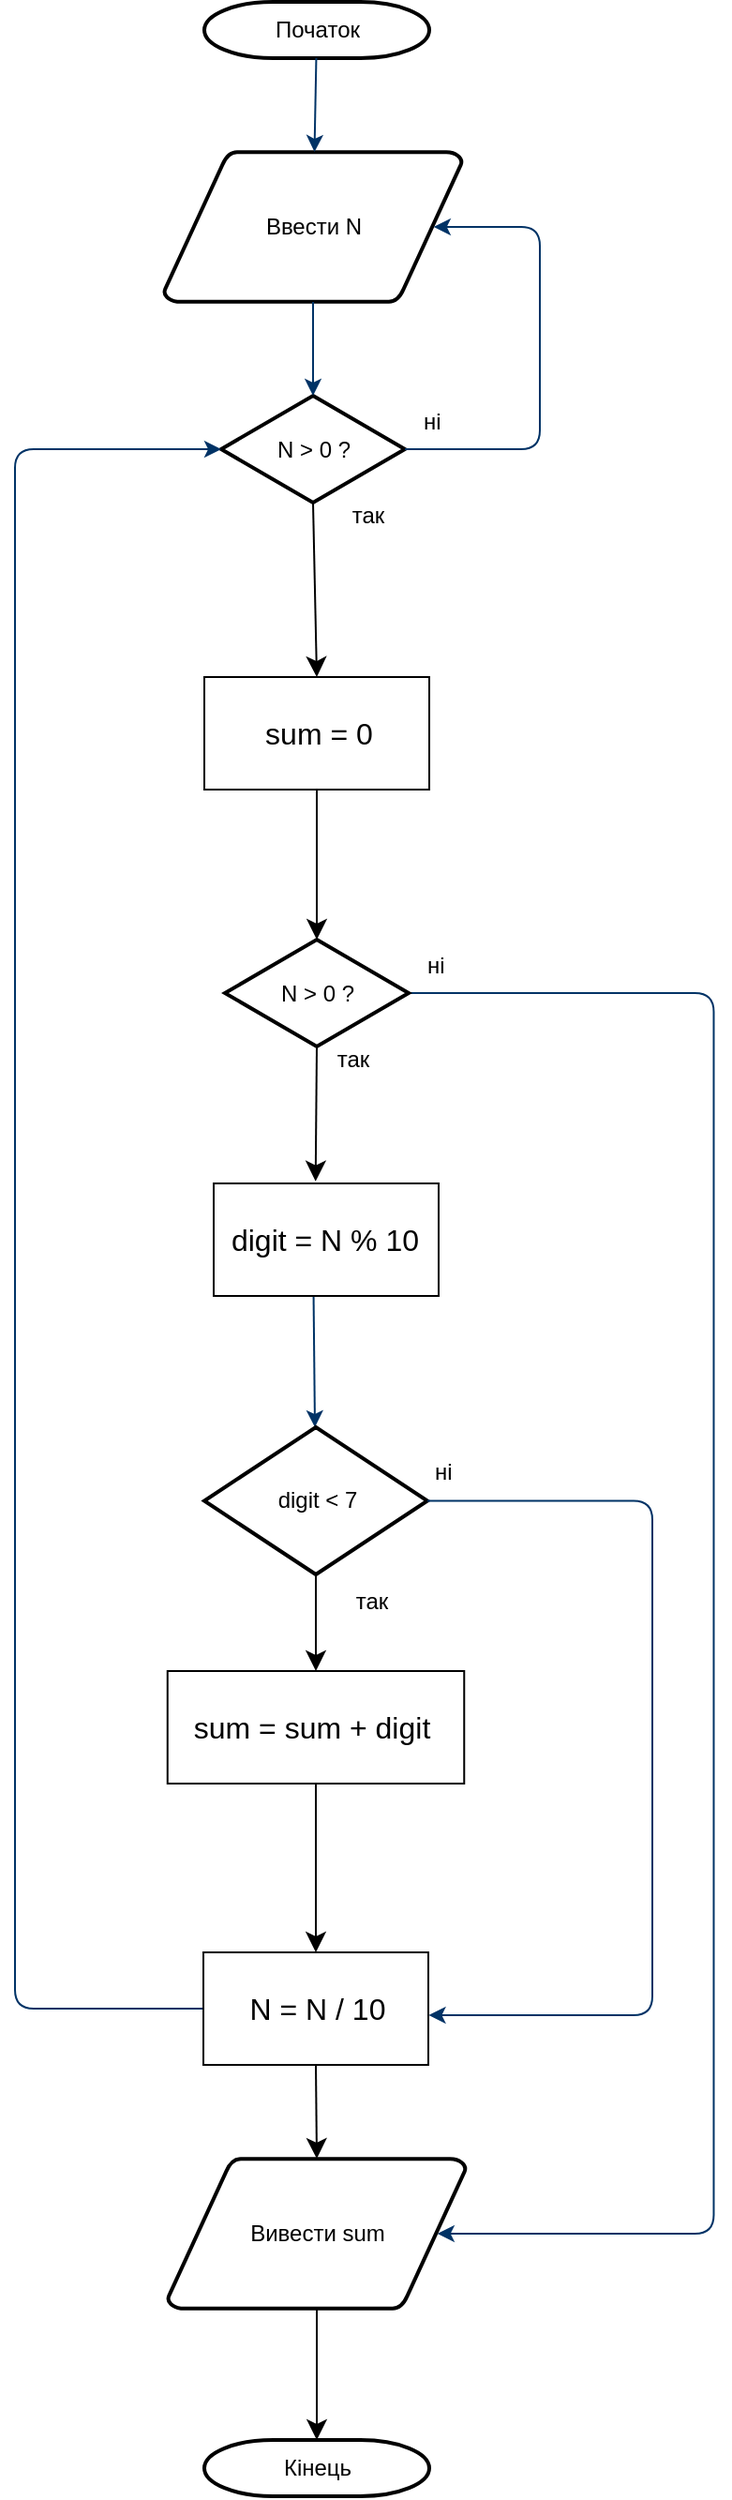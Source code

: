 <mxfile version="24.9.0">
  <diagram id="6a731a19-8d31-9384-78a2-239565b7b9f0" name="Page-1">
    <mxGraphModel dx="127" dy="977" grid="1" gridSize="10" guides="1" tooltips="1" connect="1" arrows="1" fold="1" page="1" pageScale="1" pageWidth="1169" pageHeight="827" background="none" math="0" shadow="0">
      <root>
        <mxCell id="0" />
        <mxCell id="1" parent="0" />
        <mxCell id="2" value="Початок" style="shape=mxgraph.flowchart.terminator;strokeWidth=2;gradientColor=none;gradientDirection=north;fontStyle=0;html=1;" parent="1" vertex="1">
          <mxGeometry x="261" width="120" height="30" as="geometry" />
        </mxCell>
        <mxCell id="3" value="Ввести N" style="shape=mxgraph.flowchart.data;strokeWidth=2;gradientColor=none;gradientDirection=north;fontStyle=0;html=1;" parent="1" vertex="1">
          <mxGeometry x="239.5" y="80" width="159" height="80" as="geometry" />
        </mxCell>
        <mxCell id="rRB2SQGnYlKhNFA50HHl-84" style="edgeStyle=none;curved=1;rounded=0;orthogonalLoop=1;jettySize=auto;html=1;exitX=0.5;exitY=1;exitDx=0;exitDy=0;exitPerimeter=0;entryX=0.5;entryY=0;entryDx=0;entryDy=0;fontSize=12;startSize=8;endSize=8;" edge="1" parent="1" source="6" target="rRB2SQGnYlKhNFA50HHl-56">
          <mxGeometry relative="1" as="geometry" />
        </mxCell>
        <mxCell id="6" value="N &amp;gt; 0 ?" style="shape=mxgraph.flowchart.decision;strokeWidth=2;gradientColor=none;gradientDirection=north;fontStyle=0;html=1;" parent="1" vertex="1">
          <mxGeometry x="270" y="210" width="98" height="57" as="geometry" />
        </mxCell>
        <mxCell id="7" style="fontStyle=1;strokeColor=#003366;strokeWidth=1;html=1;" parent="1" source="2" target="3" edge="1">
          <mxGeometry relative="1" as="geometry" />
        </mxCell>
        <mxCell id="9" style="entryX=0.5;entryY=0;entryPerimeter=0;fontStyle=1;strokeColor=#003366;strokeWidth=1;html=1;exitX=0.5;exitY=1;exitDx=0;exitDy=0;exitPerimeter=0;" parent="1" source="3" target="6" edge="1">
          <mxGeometry relative="1" as="geometry">
            <mxPoint x="320" y="190" as="sourcePoint" />
          </mxGeometry>
        </mxCell>
        <mxCell id="10" value="" style="edgeStyle=elbowEdgeStyle;elbow=horizontal;exitX=1;exitY=0.5;exitPerimeter=0;fontStyle=1;strokeColor=#003366;strokeWidth=1;html=1;entryX=0.905;entryY=0.5;entryDx=0;entryDy=0;entryPerimeter=0;" parent="1" source="6" target="3" edge="1">
          <mxGeometry x="381" y="28.5" width="100" height="100" as="geometry">
            <mxPoint x="750" y="447" as="sourcePoint" />
            <mxPoint x="510" y="340" as="targetPoint" />
            <Array as="points">
              <mxPoint x="440" y="180" />
              <mxPoint x="650" y="690" />
              <mxPoint x="545" y="400" />
            </Array>
          </mxGeometry>
        </mxCell>
        <mxCell id="11" value="ні" style="text;fontStyle=0;html=1;strokeColor=none;gradientColor=none;fillColor=none;strokeWidth=2;" parent="1" vertex="1">
          <mxGeometry x="375.5" y="210" width="40" height="26" as="geometry" />
        </mxCell>
        <mxCell id="14" value="так" style="text;fontStyle=0;html=1;strokeColor=none;gradientColor=none;fillColor=none;strokeWidth=2;align=center;" parent="1" vertex="1">
          <mxGeometry x="328" y="260" width="40" height="26" as="geometry" />
        </mxCell>
        <mxCell id="17" value="" style="edgeStyle=elbowEdgeStyle;elbow=horizontal;fontStyle=1;strokeColor=#003366;strokeWidth=1;html=1;exitX=0.444;exitY=0.995;exitDx=0;exitDy=0;exitPerimeter=0;" parent="1" source="rRB2SQGnYlKhNFA50HHl-63" edge="1">
          <mxGeometry width="100" height="100" as="geometry">
            <mxPoint x="321" y="710" as="sourcePoint" />
            <mxPoint x="320.714" y="760" as="targetPoint" />
          </mxGeometry>
        </mxCell>
        <mxCell id="rRB2SQGnYlKhNFA50HHl-99" style="edgeStyle=none;curved=1;rounded=0;orthogonalLoop=1;jettySize=auto;html=1;exitX=0.5;exitY=1;exitDx=0;exitDy=0;exitPerimeter=0;entryX=0.5;entryY=0;entryDx=0;entryDy=0;fontSize=12;startSize=8;endSize=8;" edge="1" parent="1" source="24" target="rRB2SQGnYlKhNFA50HHl-97">
          <mxGeometry relative="1" as="geometry" />
        </mxCell>
        <mxCell id="24" value="digit &amp;lt; 7" style="shape=mxgraph.flowchart.decision;strokeWidth=2;gradientColor=none;gradientDirection=north;fontStyle=0;html=1;" parent="1" vertex="1">
          <mxGeometry x="261" y="760" width="119" height="78.5" as="geometry" />
        </mxCell>
        <mxCell id="26" value="" style="edgeStyle=elbowEdgeStyle;elbow=horizontal;entryX=0;entryY=0.5;entryPerimeter=0;fontStyle=1;strokeColor=#003366;strokeWidth=1;html=1;" parent="1" source="rRB2SQGnYlKhNFA50HHl-73" target="6" edge="1">
          <mxGeometry width="100" height="100" as="geometry">
            <mxPoint y="100" as="sourcePoint" />
            <mxPoint x="100" as="targetPoint" />
            <Array as="points">
              <mxPoint x="160" y="850" />
            </Array>
          </mxGeometry>
        </mxCell>
        <mxCell id="40" value="Кінець" style="shape=mxgraph.flowchart.terminator;strokeWidth=2;gradientColor=none;gradientDirection=north;fontStyle=0;html=1;" parent="1" vertex="1">
          <mxGeometry x="261" y="1300" width="120" height="30" as="geometry" />
        </mxCell>
        <mxCell id="rRB2SQGnYlKhNFA50HHl-63" value="" style="rounded=0;whiteSpace=wrap;html=1;" vertex="1" parent="1">
          <mxGeometry x="266" y="630" width="120" height="60" as="geometry" />
        </mxCell>
        <mxCell id="rRB2SQGnYlKhNFA50HHl-64" value="digit = N % 10" style="text;strokeColor=none;fillColor=none;html=1;align=center;verticalAlign=middle;whiteSpace=wrap;rounded=0;fontSize=16;" vertex="1" parent="1">
          <mxGeometry x="271" y="652.5" width="109" height="15" as="geometry" />
        </mxCell>
        <mxCell id="rRB2SQGnYlKhNFA50HHl-67" value="так" style="text;fontStyle=0;html=1;strokeColor=none;gradientColor=none;fillColor=none;strokeWidth=2;align=center;" vertex="1" parent="1">
          <mxGeometry x="330" y="838.5" width="40" height="26" as="geometry" />
        </mxCell>
        <mxCell id="rRB2SQGnYlKhNFA50HHl-68" value="ні" style="text;fontStyle=0;html=1;strokeColor=none;gradientColor=none;fillColor=none;strokeWidth=2;" vertex="1" parent="1">
          <mxGeometry x="381.75" y="770" width="40" height="26" as="geometry" />
        </mxCell>
        <mxCell id="rRB2SQGnYlKhNFA50HHl-75" value="" style="edgeStyle=elbowEdgeStyle;elbow=horizontal;exitX=1;exitY=0.5;exitPerimeter=0;fontStyle=1;strokeColor=#003366;strokeWidth=1;html=1;entryX=0.905;entryY=0.5;entryDx=0;entryDy=0;entryPerimeter=0;exitDx=0;exitDy=0;" edge="1" parent="1" source="rRB2SQGnYlKhNFA50HHl-88" target="rRB2SQGnYlKhNFA50HHl-74">
          <mxGeometry width="100" height="100" as="geometry">
            <mxPoint x="370" y="526" as="sourcePoint" />
            <mxPoint x="372.976" y="798.715" as="targetPoint" />
            <Array as="points">
              <mxPoint x="532.75" y="666.75" />
            </Array>
          </mxGeometry>
        </mxCell>
        <mxCell id="rRB2SQGnYlKhNFA50HHl-102" value="" style="edgeStyle=none;curved=1;rounded=0;orthogonalLoop=1;jettySize=auto;html=1;fontSize=12;startSize=8;endSize=8;" edge="1" parent="1" source="rRB2SQGnYlKhNFA50HHl-74" target="40">
          <mxGeometry relative="1" as="geometry" />
        </mxCell>
        <mxCell id="rRB2SQGnYlKhNFA50HHl-74" value="Вивести sum" style="shape=mxgraph.flowchart.data;strokeWidth=2;gradientColor=none;gradientDirection=north;fontStyle=0;html=1;" vertex="1" parent="1">
          <mxGeometry x="241.5" y="1150" width="159" height="80" as="geometry" />
        </mxCell>
        <mxCell id="rRB2SQGnYlKhNFA50HHl-80" value="" style="group" vertex="1" connectable="0" parent="1">
          <mxGeometry x="261" y="360" width="120" height="60" as="geometry" />
        </mxCell>
        <mxCell id="rRB2SQGnYlKhNFA50HHl-56" value="" style="rounded=0;whiteSpace=wrap;html=1;" vertex="1" parent="rRB2SQGnYlKhNFA50HHl-80">
          <mxGeometry width="120" height="60" as="geometry" />
        </mxCell>
        <mxCell id="rRB2SQGnYlKhNFA50HHl-59" value="&amp;nbsp;sum = 0" style="text;strokeColor=none;fillColor=none;html=1;align=center;verticalAlign=middle;whiteSpace=wrap;rounded=0;fontSize=16;" vertex="1" parent="rRB2SQGnYlKhNFA50HHl-80">
          <mxGeometry x="19" y="15" width="80" height="30" as="geometry" />
        </mxCell>
        <mxCell id="rRB2SQGnYlKhNFA50HHl-88" value="N &amp;gt; 0 ?" style="shape=mxgraph.flowchart.decision;strokeWidth=2;gradientColor=none;gradientDirection=north;fontStyle=0;html=1;" vertex="1" parent="1">
          <mxGeometry x="272" y="500" width="98" height="57" as="geometry" />
        </mxCell>
        <mxCell id="rRB2SQGnYlKhNFA50HHl-89" value="ні" style="text;fontStyle=0;html=1;strokeColor=none;gradientColor=none;fillColor=none;strokeWidth=2;" vertex="1" parent="1">
          <mxGeometry x="378.25" y="500" width="40" height="26" as="geometry" />
        </mxCell>
        <mxCell id="rRB2SQGnYlKhNFA50HHl-90" value="так" style="text;fontStyle=0;html=1;strokeColor=none;gradientColor=none;fillColor=none;strokeWidth=2;align=center;" vertex="1" parent="1">
          <mxGeometry x="320" y="550" width="40" height="26" as="geometry" />
        </mxCell>
        <mxCell id="rRB2SQGnYlKhNFA50HHl-94" style="edgeStyle=none;curved=1;rounded=0;orthogonalLoop=1;jettySize=auto;html=1;exitX=0.5;exitY=1;exitDx=0;exitDy=0;entryX=0.5;entryY=0;entryDx=0;entryDy=0;entryPerimeter=0;fontSize=12;startSize=8;endSize=8;" edge="1" parent="1" source="rRB2SQGnYlKhNFA50HHl-56" target="rRB2SQGnYlKhNFA50HHl-88">
          <mxGeometry relative="1" as="geometry" />
        </mxCell>
        <mxCell id="rRB2SQGnYlKhNFA50HHl-95" style="edgeStyle=none;curved=1;rounded=0;orthogonalLoop=1;jettySize=auto;html=1;exitX=0.5;exitY=1;exitDx=0;exitDy=0;exitPerimeter=0;entryX=0.453;entryY=-0.019;entryDx=0;entryDy=0;entryPerimeter=0;fontSize=12;startSize=8;endSize=8;" edge="1" parent="1" source="rRB2SQGnYlKhNFA50HHl-88" target="rRB2SQGnYlKhNFA50HHl-63">
          <mxGeometry relative="1" as="geometry" />
        </mxCell>
        <mxCell id="rRB2SQGnYlKhNFA50HHl-96" value="" style="group" vertex="1" connectable="0" parent="1">
          <mxGeometry x="260.5" y="1040" width="120" height="60" as="geometry" />
        </mxCell>
        <mxCell id="rRB2SQGnYlKhNFA50HHl-69" value="" style="rounded=0;whiteSpace=wrap;html=1;" vertex="1" parent="rRB2SQGnYlKhNFA50HHl-96">
          <mxGeometry width="120" height="60" as="geometry" />
        </mxCell>
        <mxCell id="rRB2SQGnYlKhNFA50HHl-73" value="N = N / 10" style="text;strokeColor=none;fillColor=none;html=1;align=center;verticalAlign=middle;whiteSpace=wrap;rounded=0;fontSize=16;" vertex="1" parent="rRB2SQGnYlKhNFA50HHl-96">
          <mxGeometry x="6.5" y="22.5" width="109" height="15" as="geometry" />
        </mxCell>
        <mxCell id="rRB2SQGnYlKhNFA50HHl-97" value="" style="rounded=0;whiteSpace=wrap;html=1;" vertex="1" parent="1">
          <mxGeometry x="241.38" y="890" width="158.25" height="60" as="geometry" />
        </mxCell>
        <mxCell id="rRB2SQGnYlKhNFA50HHl-98" value="sum = sum + digit" style="text;strokeColor=none;fillColor=none;html=1;align=center;verticalAlign=middle;whiteSpace=wrap;rounded=0;fontSize=16;" vertex="1" parent="1">
          <mxGeometry x="249.12" y="905" width="139" height="30" as="geometry" />
        </mxCell>
        <mxCell id="rRB2SQGnYlKhNFA50HHl-100" style="edgeStyle=none;curved=1;rounded=0;orthogonalLoop=1;jettySize=auto;html=1;exitX=0.5;exitY=1;exitDx=0;exitDy=0;entryX=0.5;entryY=0;entryDx=0;entryDy=0;fontSize=12;startSize=8;endSize=8;" edge="1" parent="1" source="rRB2SQGnYlKhNFA50HHl-97" target="rRB2SQGnYlKhNFA50HHl-69">
          <mxGeometry relative="1" as="geometry" />
        </mxCell>
        <mxCell id="rRB2SQGnYlKhNFA50HHl-101" style="edgeStyle=none;curved=1;rounded=0;orthogonalLoop=1;jettySize=auto;html=1;exitX=0.5;exitY=1;exitDx=0;exitDy=0;fontSize=12;startSize=8;endSize=8;" edge="1" parent="1" source="rRB2SQGnYlKhNFA50HHl-69">
          <mxGeometry relative="1" as="geometry">
            <mxPoint x="321" y="1150" as="targetPoint" />
          </mxGeometry>
        </mxCell>
        <mxCell id="rRB2SQGnYlKhNFA50HHl-105" value="" style="edgeStyle=elbowEdgeStyle;elbow=horizontal;exitX=1;exitY=0.5;exitPerimeter=0;fontStyle=1;strokeColor=#003366;strokeWidth=1;html=1;entryX=1.002;entryY=0.558;entryDx=0;entryDy=0;entryPerimeter=0;exitDx=0;exitDy=0;" edge="1" parent="1" source="24" target="rRB2SQGnYlKhNFA50HHl-69">
          <mxGeometry width="100" height="100" as="geometry">
            <mxPoint x="400.5" y="796" as="sourcePoint" />
            <mxPoint x="415.5" y="1457" as="targetPoint" />
            <Array as="points">
              <mxPoint x="500" y="1110" />
            </Array>
          </mxGeometry>
        </mxCell>
      </root>
    </mxGraphModel>
  </diagram>
</mxfile>
